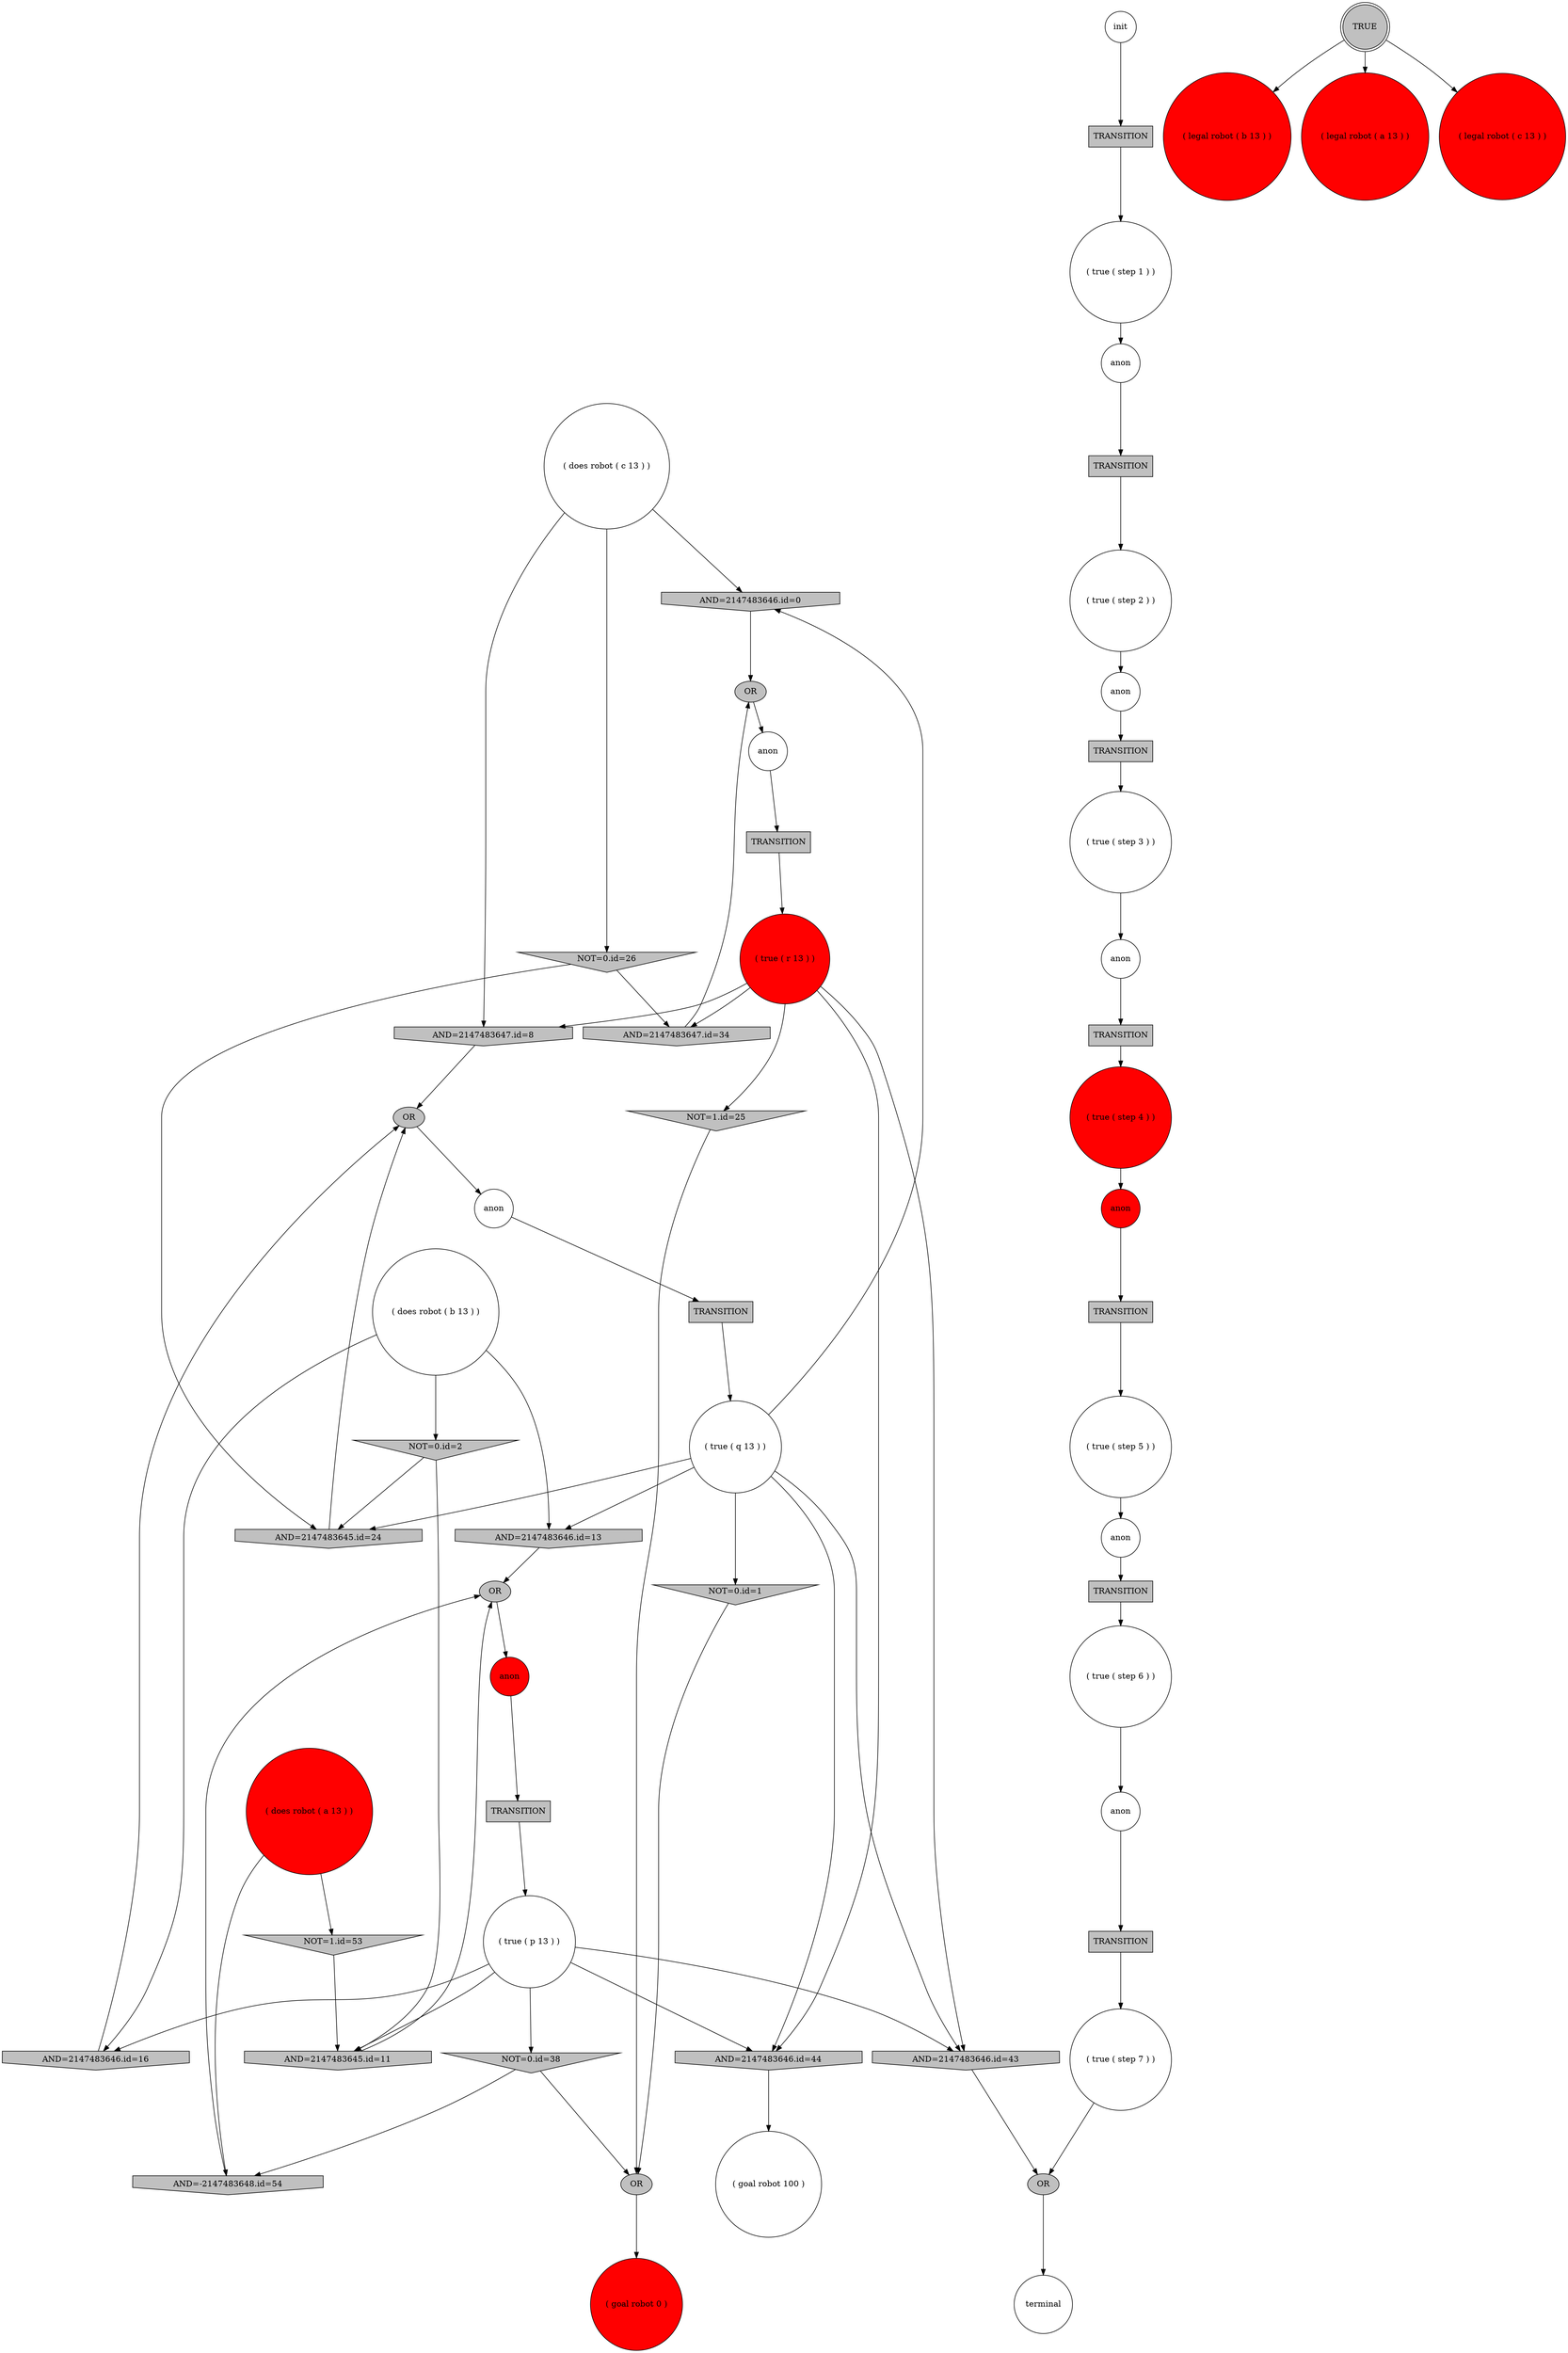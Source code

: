 digraph propNet
{
	"@57c63fd4"[shape=invhouse, style= filled, fillcolor=grey, label="AND=2147483646.id=0"]; "@57c63fd4"->"@2f52383f"; 
	"@3ea82eb3"[shape=invtriangle, style= filled, fillcolor=grey, label="NOT=0.id=1"]; "@3ea82eb3"->"@16cad9d0"; 
	"@9344906"[shape=invtriangle, style= filled, fillcolor=grey, label="NOT=0.id=2"]; "@9344906"->"@1a262acc"; "@9344906"->"@3b989906"; 
	"@60510866"[shape=circle, style= filled, fillcolor=white, label="( true ( step 1 ) )"]; "@60510866"->"@2db2aea7"; 
	"@47acaff8"[shape=ellipse, style= filled, fillcolor=grey, label="OR"]; "@47acaff8"->"@71cf3749"; 
	"@253f9db2"[shape=box, style= filled, fillcolor=grey, label="TRANSITION"]; "@253f9db2"->"@60510866"; 
	"@3e11268c"[shape=box, style= filled, fillcolor=grey, label="TRANSITION"]; "@3e11268c"->"@597f3b80"; 
	"@2c5984ec"[shape=circle, style= filled, fillcolor=red, label="( legal robot ( b 13 ) )"]; 
	"@1bd0036b"[shape=invhouse, style= filled, fillcolor=grey, label="AND=2147483647.id=8"]; "@1bd0036b"->"@47acaff8"; 
	"@340ab4ce"[shape=circle, style= filled, fillcolor=white, label="( true ( p 13 ) )"]; "@340ab4ce"->"@107ca1dc"; "@340ab4ce"->"@5ef5abb5"; "@340ab4ce"->"@7d003127"; "@340ab4ce"->"@1a262acc"; "@340ab4ce"->"@454ab054"; 
	"@20f0002e"[shape=circle, style= filled, fillcolor=white, label="init"]; "@20f0002e"->"@253f9db2"; 
	"@1a262acc"[shape=invhouse, style= filled, fillcolor=grey, label="AND=2147483645.id=11"]; "@1a262acc"->"@5a863354"; 
	"@3fb54ea2"[shape=circle, style= filled, fillcolor=white, label="anon"]; "@3fb54ea2"->"@26a9c758"; 
	"@73efaac1"[shape=invhouse, style= filled, fillcolor=grey, label="AND=2147483646.id=13"]; "@73efaac1"->"@5a863354"; 
	"@32e7db8d"[shape=circle, style= filled, fillcolor=white, label="anon"]; "@32e7db8d"->"@61b7d567"; 
	"@422f3355"[shape=circle, style= filled, fillcolor=white, label="anon"]; "@422f3355"->"@3fa2f60f"; 
	"@107ca1dc"[shape=invhouse, style= filled, fillcolor=grey, label="AND=2147483646.id=16"]; "@107ca1dc"->"@47acaff8"; 
	"@3fa2f60f"[shape=box, style= filled, fillcolor=grey, label="TRANSITION"]; "@3fa2f60f"->"@3385acf3"; 
	"@404721ff"[shape=circle, style= filled, fillcolor=red, label="( true ( step 4 ) )"]; "@404721ff"->"@b99a518"; 
	"@5a863354"[shape=ellipse, style= filled, fillcolor=grey, label="OR"]; "@5a863354"->"@3c6bb777"; 
	"@26a9c758"[shape=box, style= filled, fillcolor=grey, label="TRANSITION"]; "@26a9c758"->"@7eb17911"; 
	"@58f36ac3"[shape=box, style= filled, fillcolor=grey, label="TRANSITION"]; "@58f36ac3"->"@28c43b33"; 
	"@27e52da1"[shape=circle, style= filled, fillcolor=red, label="( legal robot ( a 13 ) )"]; 
	"@555bef08"[shape=circle, style= filled, fillcolor=white, label="( true ( step 6 ) )"]; "@555bef08"->"@79189284"; 
	"@3b989906"[shape=invhouse, style= filled, fillcolor=grey, label="AND=2147483645.id=24"]; "@3b989906"->"@47acaff8"; 
	"@6cc5d679"[shape=invtriangle, style= filled, fillcolor=grey, label="NOT=1.id=25"]; "@6cc5d679"->"@16cad9d0"; 
	"@e095cc4"[shape=invtriangle, style= filled, fillcolor=grey, label="NOT=0.id=26"]; "@e095cc4"->"@3fdf3c1d"; "@e095cc4"->"@3b989906"; 
	"@7012d2c9"[shape=circle, style= filled, fillcolor=white, label="anon"]; "@7012d2c9"->"@434bd586"; 
	"@597f3b80"[shape=circle, style= filled, fillcolor=white, label="( true ( q 13 ) )"]; "@597f3b80"->"@5ef5abb5"; "@597f3b80"->"@57c63fd4"; "@597f3b80"->"@3ea82eb3"; "@597f3b80"->"@3b989906"; "@597f3b80"->"@73efaac1"; "@597f3b80"->"@454ab054"; 
	"@2db2aea7"[shape=circle, style= filled, fillcolor=white, label="anon"]; "@2db2aea7"->"@15539089"; 
	"@3c6bb777"[shape=circle, style= filled, fillcolor=red, label="anon"]; "@3c6bb777"->"@5ef4325d"; 
	"@9183278"[shape=ellipse, style= filled, fillcolor=grey, label="OR"]; "@9183278"->"@6fe068eb"; 
	"@59033a79"[shape=circle, style= filled, fillcolor=red, label="( legal robot ( c 13 ) )"]; 
	"@79189284"[shape=circle, style= filled, fillcolor=white, label="anon"]; "@79189284"->"@58f36ac3"; 
	"@3fdf3c1d"[shape=invhouse, style= filled, fillcolor=grey, label="AND=2147483647.id=34"]; "@3fdf3c1d"->"@2f52383f"; 
	"@43eb7001"[shape=circle, style= filled, fillcolor=white, label="( true ( step 2 ) )"]; "@43eb7001"->"@3fb54ea2"; 
	"@28c43b33"[shape=circle, style= filled, fillcolor=white, label="( true ( step 7 ) )"]; "@28c43b33"->"@9183278"; 
	"@384cfc6e"[shape=circle, style= filled, fillcolor=white, label="( goal robot 100 )"]; 
	"@7d003127"[shape=invtriangle, style= filled, fillcolor=grey, label="NOT=0.id=38"]; "@7d003127"->"@3355bc56"; "@7d003127"->"@16cad9d0"; 
	"@29768d48"[shape=circle, style= filled, fillcolor=white, label="( does robot ( c 13 ) )"]; "@29768d48"->"@57c63fd4"; "@29768d48"->"@1bd0036b"; "@29768d48"->"@e095cc4"; 
	"@35f27157"[shape=box, style= filled, fillcolor=grey, label="TRANSITION"]; "@35f27157"->"@594c8f42"; 
	"@5ef4325d"[shape=box, style= filled, fillcolor=grey, label="TRANSITION"]; "@5ef4325d"->"@340ab4ce"; 
	"@61b7d567"[shape=box, style= filled, fillcolor=grey, label="TRANSITION"]; "@61b7d567"->"@555bef08"; 
	"@454ab054"[shape=invhouse, style= filled, fillcolor=grey, label="AND=2147483646.id=43"]; "@454ab054"->"@9183278"; 
	"@5ef5abb5"[shape=invhouse, style= filled, fillcolor=grey, label="AND=2147483646.id=44"]; "@5ef5abb5"->"@384cfc6e"; 
	"@3f622202"[shape=circle, style= filled, fillcolor=red, label="( does robot ( a 13 ) )"]; "@3f622202"->"@3355bc56"; "@3f622202"->"@7672d091"; 
	"@6c6069f8"[shape=circle, style= filled, fillcolor=white, label="( does robot ( b 13 ) )"]; "@6c6069f8"->"@107ca1dc"; "@6c6069f8"->"@9344906"; "@6c6069f8"->"@73efaac1"; 
	"@1375eed2"[shape=doublecircle, style= filled, fillcolor=grey, label="TRUE"]; "@1375eed2"->"@2c5984ec"; "@1375eed2"->"@27e52da1"; "@1375eed2"->"@59033a79"; 
	"@15539089"[shape=box, style= filled, fillcolor=grey, label="TRANSITION"]; "@15539089"->"@43eb7001"; 
	"@594c8f42"[shape=circle, style= filled, fillcolor=white, label="( true ( step 5 ) )"]; "@594c8f42"->"@32e7db8d"; 
	"@b99a518"[shape=circle, style= filled, fillcolor=red, label="anon"]; "@b99a518"->"@35f27157"; 
	"@71cf3749"[shape=circle, style= filled, fillcolor=white, label="anon"]; "@71cf3749"->"@3e11268c"; 
	"@434bd586"[shape=box, style= filled, fillcolor=grey, label="TRANSITION"]; "@434bd586"->"@404721ff"; 
	"@7672d091"[shape=invtriangle, style= filled, fillcolor=grey, label="NOT=1.id=53"]; "@7672d091"->"@1a262acc"; 
	"@3355bc56"[shape=invhouse, style= filled, fillcolor=grey, label="AND=-2147483648.id=54"]; "@3355bc56"->"@5a863354"; 
	"@6fe068eb"[shape=circle, style= filled, fillcolor=white, label="terminal"]; 
	"@16cad9d0"[shape=ellipse, style= filled, fillcolor=grey, label="OR"]; "@16cad9d0"->"@54fea36e"; 
	"@2f52383f"[shape=ellipse, style= filled, fillcolor=grey, label="OR"]; "@2f52383f"->"@422f3355"; 
	"@3385acf3"[shape=circle, style= filled, fillcolor=red, label="( true ( r 13 ) )"]; "@3385acf3"->"@5ef5abb5"; "@3385acf3"->"@3fdf3c1d"; "@3385acf3"->"@1bd0036b"; "@3385acf3"->"@6cc5d679"; "@3385acf3"->"@454ab054"; 
	"@54fea36e"[shape=circle, style= filled, fillcolor=red, label="( goal robot 0 )"]; 
	"@7eb17911"[shape=circle, style= filled, fillcolor=white, label="( true ( step 3 ) )"]; "@7eb17911"->"@7012d2c9"; 
}